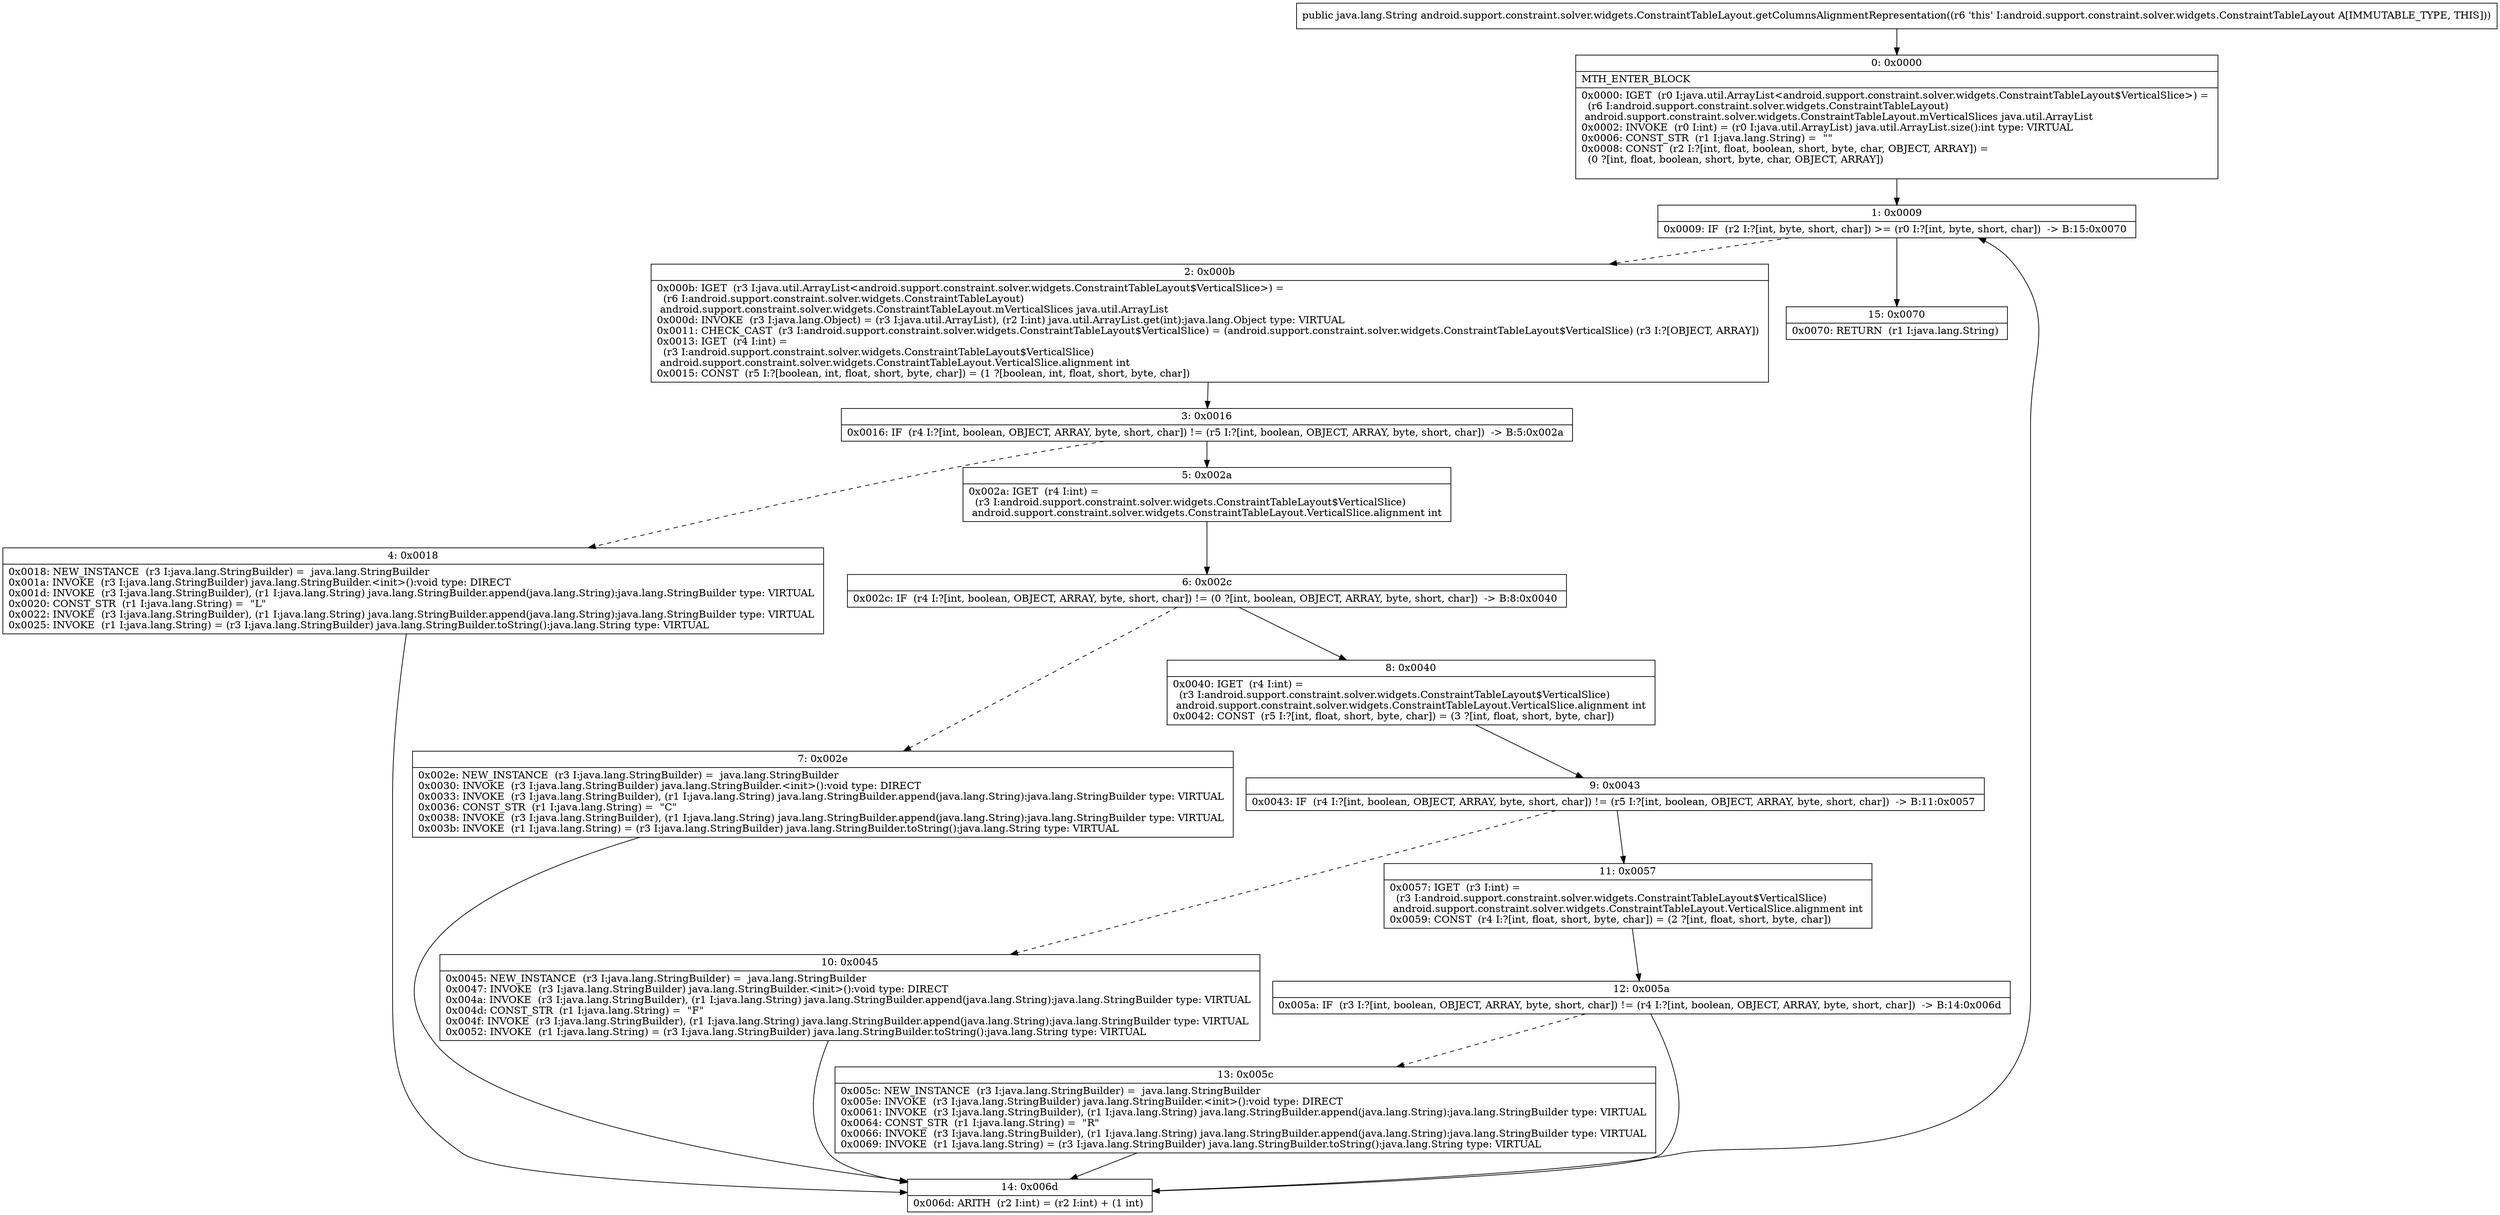 digraph "CFG forandroid.support.constraint.solver.widgets.ConstraintTableLayout.getColumnsAlignmentRepresentation()Ljava\/lang\/String;" {
Node_0 [shape=record,label="{0\:\ 0x0000|MTH_ENTER_BLOCK\l|0x0000: IGET  (r0 I:java.util.ArrayList\<android.support.constraint.solver.widgets.ConstraintTableLayout$VerticalSlice\>) = \l  (r6 I:android.support.constraint.solver.widgets.ConstraintTableLayout)\l android.support.constraint.solver.widgets.ConstraintTableLayout.mVerticalSlices java.util.ArrayList \l0x0002: INVOKE  (r0 I:int) = (r0 I:java.util.ArrayList) java.util.ArrayList.size():int type: VIRTUAL \l0x0006: CONST_STR  (r1 I:java.lang.String) =  \"\" \l0x0008: CONST  (r2 I:?[int, float, boolean, short, byte, char, OBJECT, ARRAY]) = \l  (0 ?[int, float, boolean, short, byte, char, OBJECT, ARRAY])\l \l}"];
Node_1 [shape=record,label="{1\:\ 0x0009|0x0009: IF  (r2 I:?[int, byte, short, char]) \>= (r0 I:?[int, byte, short, char])  \-\> B:15:0x0070 \l}"];
Node_2 [shape=record,label="{2\:\ 0x000b|0x000b: IGET  (r3 I:java.util.ArrayList\<android.support.constraint.solver.widgets.ConstraintTableLayout$VerticalSlice\>) = \l  (r6 I:android.support.constraint.solver.widgets.ConstraintTableLayout)\l android.support.constraint.solver.widgets.ConstraintTableLayout.mVerticalSlices java.util.ArrayList \l0x000d: INVOKE  (r3 I:java.lang.Object) = (r3 I:java.util.ArrayList), (r2 I:int) java.util.ArrayList.get(int):java.lang.Object type: VIRTUAL \l0x0011: CHECK_CAST  (r3 I:android.support.constraint.solver.widgets.ConstraintTableLayout$VerticalSlice) = (android.support.constraint.solver.widgets.ConstraintTableLayout$VerticalSlice) (r3 I:?[OBJECT, ARRAY]) \l0x0013: IGET  (r4 I:int) = \l  (r3 I:android.support.constraint.solver.widgets.ConstraintTableLayout$VerticalSlice)\l android.support.constraint.solver.widgets.ConstraintTableLayout.VerticalSlice.alignment int \l0x0015: CONST  (r5 I:?[boolean, int, float, short, byte, char]) = (1 ?[boolean, int, float, short, byte, char]) \l}"];
Node_3 [shape=record,label="{3\:\ 0x0016|0x0016: IF  (r4 I:?[int, boolean, OBJECT, ARRAY, byte, short, char]) != (r5 I:?[int, boolean, OBJECT, ARRAY, byte, short, char])  \-\> B:5:0x002a \l}"];
Node_4 [shape=record,label="{4\:\ 0x0018|0x0018: NEW_INSTANCE  (r3 I:java.lang.StringBuilder) =  java.lang.StringBuilder \l0x001a: INVOKE  (r3 I:java.lang.StringBuilder) java.lang.StringBuilder.\<init\>():void type: DIRECT \l0x001d: INVOKE  (r3 I:java.lang.StringBuilder), (r1 I:java.lang.String) java.lang.StringBuilder.append(java.lang.String):java.lang.StringBuilder type: VIRTUAL \l0x0020: CONST_STR  (r1 I:java.lang.String) =  \"L\" \l0x0022: INVOKE  (r3 I:java.lang.StringBuilder), (r1 I:java.lang.String) java.lang.StringBuilder.append(java.lang.String):java.lang.StringBuilder type: VIRTUAL \l0x0025: INVOKE  (r1 I:java.lang.String) = (r3 I:java.lang.StringBuilder) java.lang.StringBuilder.toString():java.lang.String type: VIRTUAL \l}"];
Node_5 [shape=record,label="{5\:\ 0x002a|0x002a: IGET  (r4 I:int) = \l  (r3 I:android.support.constraint.solver.widgets.ConstraintTableLayout$VerticalSlice)\l android.support.constraint.solver.widgets.ConstraintTableLayout.VerticalSlice.alignment int \l}"];
Node_6 [shape=record,label="{6\:\ 0x002c|0x002c: IF  (r4 I:?[int, boolean, OBJECT, ARRAY, byte, short, char]) != (0 ?[int, boolean, OBJECT, ARRAY, byte, short, char])  \-\> B:8:0x0040 \l}"];
Node_7 [shape=record,label="{7\:\ 0x002e|0x002e: NEW_INSTANCE  (r3 I:java.lang.StringBuilder) =  java.lang.StringBuilder \l0x0030: INVOKE  (r3 I:java.lang.StringBuilder) java.lang.StringBuilder.\<init\>():void type: DIRECT \l0x0033: INVOKE  (r3 I:java.lang.StringBuilder), (r1 I:java.lang.String) java.lang.StringBuilder.append(java.lang.String):java.lang.StringBuilder type: VIRTUAL \l0x0036: CONST_STR  (r1 I:java.lang.String) =  \"C\" \l0x0038: INVOKE  (r3 I:java.lang.StringBuilder), (r1 I:java.lang.String) java.lang.StringBuilder.append(java.lang.String):java.lang.StringBuilder type: VIRTUAL \l0x003b: INVOKE  (r1 I:java.lang.String) = (r3 I:java.lang.StringBuilder) java.lang.StringBuilder.toString():java.lang.String type: VIRTUAL \l}"];
Node_8 [shape=record,label="{8\:\ 0x0040|0x0040: IGET  (r4 I:int) = \l  (r3 I:android.support.constraint.solver.widgets.ConstraintTableLayout$VerticalSlice)\l android.support.constraint.solver.widgets.ConstraintTableLayout.VerticalSlice.alignment int \l0x0042: CONST  (r5 I:?[int, float, short, byte, char]) = (3 ?[int, float, short, byte, char]) \l}"];
Node_9 [shape=record,label="{9\:\ 0x0043|0x0043: IF  (r4 I:?[int, boolean, OBJECT, ARRAY, byte, short, char]) != (r5 I:?[int, boolean, OBJECT, ARRAY, byte, short, char])  \-\> B:11:0x0057 \l}"];
Node_10 [shape=record,label="{10\:\ 0x0045|0x0045: NEW_INSTANCE  (r3 I:java.lang.StringBuilder) =  java.lang.StringBuilder \l0x0047: INVOKE  (r3 I:java.lang.StringBuilder) java.lang.StringBuilder.\<init\>():void type: DIRECT \l0x004a: INVOKE  (r3 I:java.lang.StringBuilder), (r1 I:java.lang.String) java.lang.StringBuilder.append(java.lang.String):java.lang.StringBuilder type: VIRTUAL \l0x004d: CONST_STR  (r1 I:java.lang.String) =  \"F\" \l0x004f: INVOKE  (r3 I:java.lang.StringBuilder), (r1 I:java.lang.String) java.lang.StringBuilder.append(java.lang.String):java.lang.StringBuilder type: VIRTUAL \l0x0052: INVOKE  (r1 I:java.lang.String) = (r3 I:java.lang.StringBuilder) java.lang.StringBuilder.toString():java.lang.String type: VIRTUAL \l}"];
Node_11 [shape=record,label="{11\:\ 0x0057|0x0057: IGET  (r3 I:int) = \l  (r3 I:android.support.constraint.solver.widgets.ConstraintTableLayout$VerticalSlice)\l android.support.constraint.solver.widgets.ConstraintTableLayout.VerticalSlice.alignment int \l0x0059: CONST  (r4 I:?[int, float, short, byte, char]) = (2 ?[int, float, short, byte, char]) \l}"];
Node_12 [shape=record,label="{12\:\ 0x005a|0x005a: IF  (r3 I:?[int, boolean, OBJECT, ARRAY, byte, short, char]) != (r4 I:?[int, boolean, OBJECT, ARRAY, byte, short, char])  \-\> B:14:0x006d \l}"];
Node_13 [shape=record,label="{13\:\ 0x005c|0x005c: NEW_INSTANCE  (r3 I:java.lang.StringBuilder) =  java.lang.StringBuilder \l0x005e: INVOKE  (r3 I:java.lang.StringBuilder) java.lang.StringBuilder.\<init\>():void type: DIRECT \l0x0061: INVOKE  (r3 I:java.lang.StringBuilder), (r1 I:java.lang.String) java.lang.StringBuilder.append(java.lang.String):java.lang.StringBuilder type: VIRTUAL \l0x0064: CONST_STR  (r1 I:java.lang.String) =  \"R\" \l0x0066: INVOKE  (r3 I:java.lang.StringBuilder), (r1 I:java.lang.String) java.lang.StringBuilder.append(java.lang.String):java.lang.StringBuilder type: VIRTUAL \l0x0069: INVOKE  (r1 I:java.lang.String) = (r3 I:java.lang.StringBuilder) java.lang.StringBuilder.toString():java.lang.String type: VIRTUAL \l}"];
Node_14 [shape=record,label="{14\:\ 0x006d|0x006d: ARITH  (r2 I:int) = (r2 I:int) + (1 int) \l}"];
Node_15 [shape=record,label="{15\:\ 0x0070|0x0070: RETURN  (r1 I:java.lang.String) \l}"];
MethodNode[shape=record,label="{public java.lang.String android.support.constraint.solver.widgets.ConstraintTableLayout.getColumnsAlignmentRepresentation((r6 'this' I:android.support.constraint.solver.widgets.ConstraintTableLayout A[IMMUTABLE_TYPE, THIS])) }"];
MethodNode -> Node_0;
Node_0 -> Node_1;
Node_1 -> Node_2[style=dashed];
Node_1 -> Node_15;
Node_2 -> Node_3;
Node_3 -> Node_4[style=dashed];
Node_3 -> Node_5;
Node_4 -> Node_14;
Node_5 -> Node_6;
Node_6 -> Node_7[style=dashed];
Node_6 -> Node_8;
Node_7 -> Node_14;
Node_8 -> Node_9;
Node_9 -> Node_10[style=dashed];
Node_9 -> Node_11;
Node_10 -> Node_14;
Node_11 -> Node_12;
Node_12 -> Node_13[style=dashed];
Node_12 -> Node_14;
Node_13 -> Node_14;
Node_14 -> Node_1;
}

